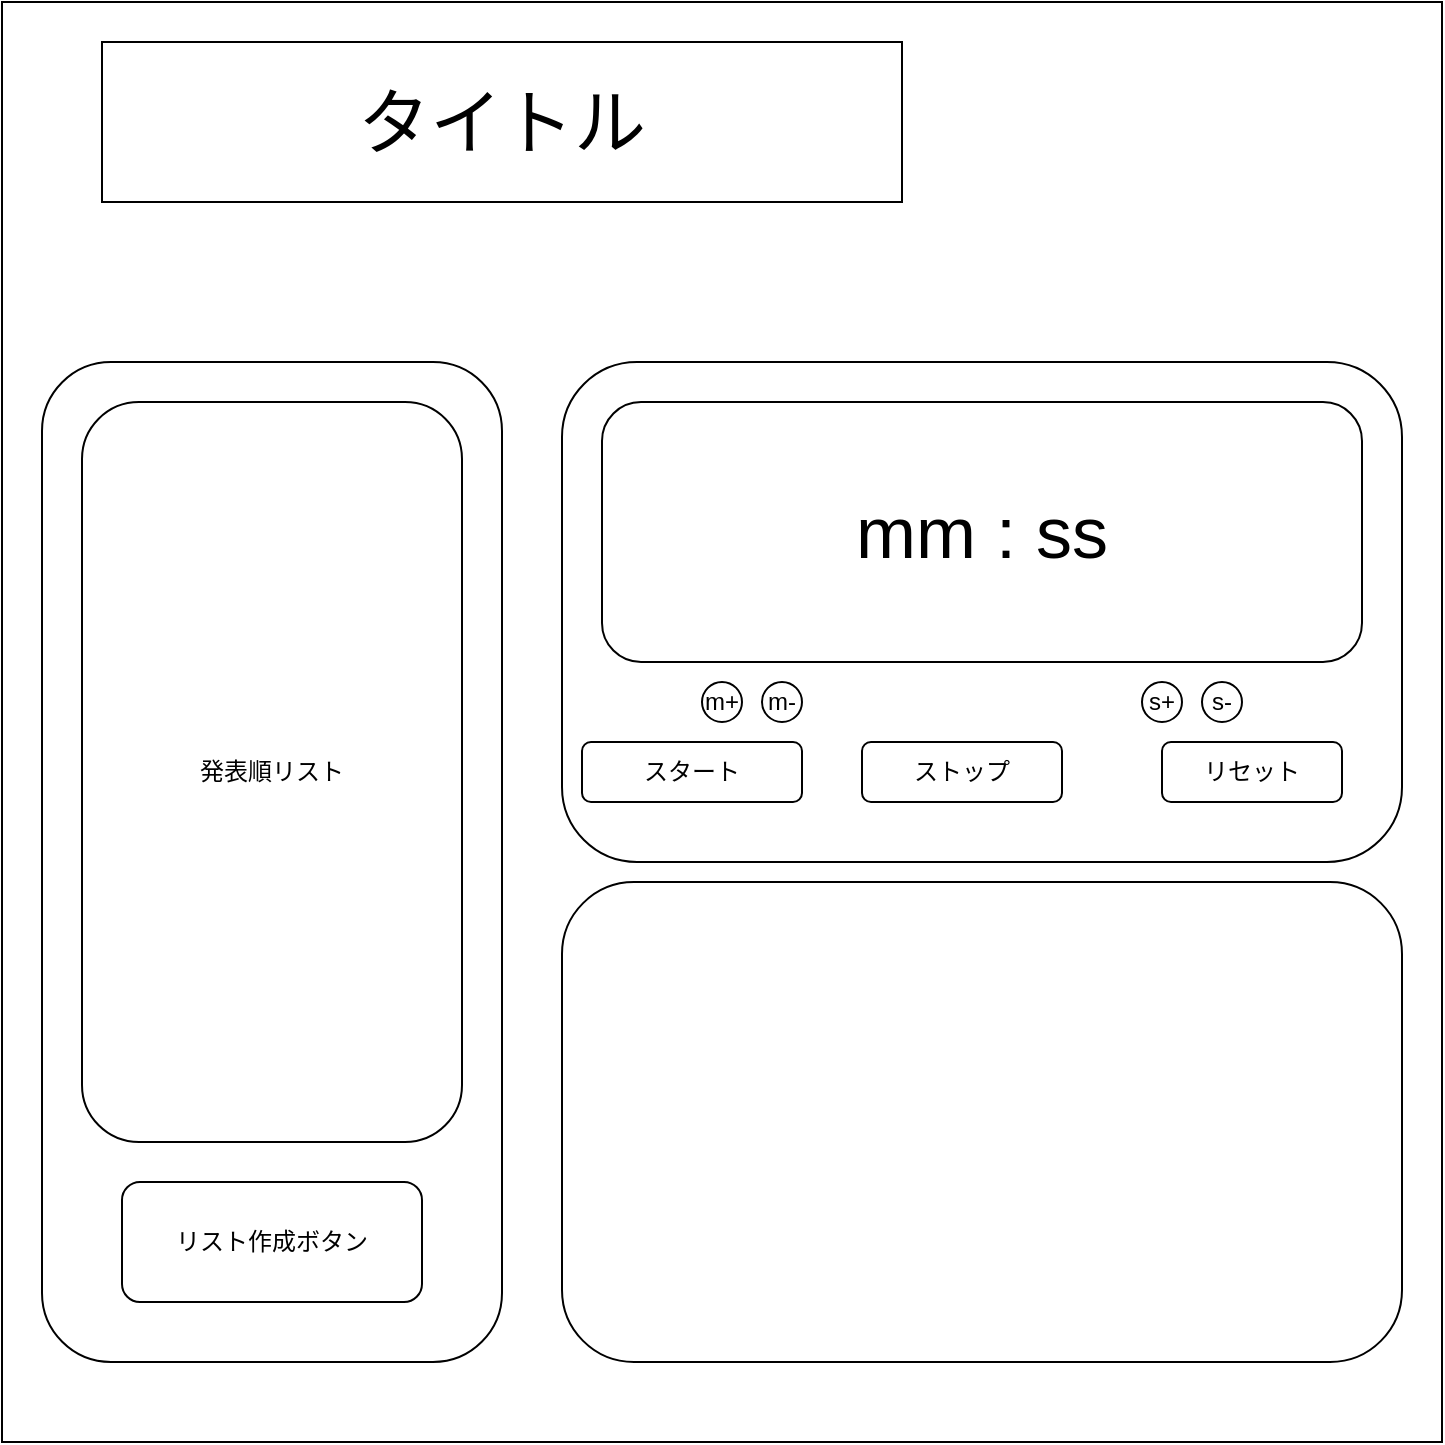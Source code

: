 <mxfile version="21.6.2" type="device">
  <diagram name="ページ1" id="Z6RcgbeixhTnH37d8OWW">
    <mxGraphModel dx="1243" dy="571" grid="1" gridSize="10" guides="1" tooltips="1" connect="1" arrows="1" fold="1" page="1" pageScale="1" pageWidth="827" pageHeight="1169" math="0" shadow="0">
      <root>
        <mxCell id="0" />
        <mxCell id="1" parent="0" />
        <mxCell id="rH_VrxtAMNJPtBK8b8Mf-1" value="" style="whiteSpace=wrap;html=1;aspect=fixed;" vertex="1" parent="1">
          <mxGeometry x="80" y="80" width="720" height="720" as="geometry" />
        </mxCell>
        <mxCell id="rH_VrxtAMNJPtBK8b8Mf-2" value="&lt;font style=&quot;font-size: 36px;&quot;&gt;タイトル&lt;/font&gt;" style="rounded=0;whiteSpace=wrap;html=1;" vertex="1" parent="1">
          <mxGeometry x="130" y="100" width="400" height="80" as="geometry" />
        </mxCell>
        <mxCell id="rH_VrxtAMNJPtBK8b8Mf-4" value="" style="rounded=1;whiteSpace=wrap;html=1;" vertex="1" parent="1">
          <mxGeometry x="100" y="260" width="230" height="500" as="geometry" />
        </mxCell>
        <mxCell id="rH_VrxtAMNJPtBK8b8Mf-5" value="" style="rounded=1;whiteSpace=wrap;html=1;" vertex="1" parent="1">
          <mxGeometry x="360" y="260" width="420" height="250" as="geometry" />
        </mxCell>
        <mxCell id="rH_VrxtAMNJPtBK8b8Mf-6" value="リスト作成ボタン" style="rounded=1;whiteSpace=wrap;html=1;" vertex="1" parent="1">
          <mxGeometry x="140" y="670" width="150" height="60" as="geometry" />
        </mxCell>
        <mxCell id="rH_VrxtAMNJPtBK8b8Mf-7" value="発表順リスト" style="rounded=1;whiteSpace=wrap;html=1;" vertex="1" parent="1">
          <mxGeometry x="120" y="280" width="190" height="370" as="geometry" />
        </mxCell>
        <mxCell id="rH_VrxtAMNJPtBK8b8Mf-8" value="スタート" style="rounded=1;whiteSpace=wrap;html=1;" vertex="1" parent="1">
          <mxGeometry x="370" y="450" width="110" height="30" as="geometry" />
        </mxCell>
        <mxCell id="rH_VrxtAMNJPtBK8b8Mf-9" value="リセット" style="rounded=1;whiteSpace=wrap;html=1;" vertex="1" parent="1">
          <mxGeometry x="660" y="450" width="90" height="30" as="geometry" />
        </mxCell>
        <mxCell id="rH_VrxtAMNJPtBK8b8Mf-10" value="&lt;font style=&quot;font-size: 36px;&quot;&gt;mm : ss&lt;/font&gt;" style="rounded=1;whiteSpace=wrap;html=1;" vertex="1" parent="1">
          <mxGeometry x="380" y="280" width="380" height="130" as="geometry" />
        </mxCell>
        <mxCell id="rH_VrxtAMNJPtBK8b8Mf-12" value="ストップ" style="rounded=1;whiteSpace=wrap;html=1;" vertex="1" parent="1">
          <mxGeometry x="510" y="450" width="100" height="30" as="geometry" />
        </mxCell>
        <mxCell id="rH_VrxtAMNJPtBK8b8Mf-14" value="m+" style="ellipse;whiteSpace=wrap;html=1;aspect=fixed;" vertex="1" parent="1">
          <mxGeometry x="430" y="420" width="20" height="20" as="geometry" />
        </mxCell>
        <mxCell id="rH_VrxtAMNJPtBK8b8Mf-15" value="m-" style="ellipse;whiteSpace=wrap;html=1;aspect=fixed;" vertex="1" parent="1">
          <mxGeometry x="460" y="420" width="20" height="20" as="geometry" />
        </mxCell>
        <mxCell id="rH_VrxtAMNJPtBK8b8Mf-16" value="s+" style="ellipse;whiteSpace=wrap;html=1;aspect=fixed;" vertex="1" parent="1">
          <mxGeometry x="650" y="420" width="20" height="20" as="geometry" />
        </mxCell>
        <mxCell id="rH_VrxtAMNJPtBK8b8Mf-17" value="s-" style="ellipse;whiteSpace=wrap;html=1;aspect=fixed;" vertex="1" parent="1">
          <mxGeometry x="680" y="420" width="20" height="20" as="geometry" />
        </mxCell>
        <mxCell id="rH_VrxtAMNJPtBK8b8Mf-18" value="" style="rounded=1;whiteSpace=wrap;html=1;" vertex="1" parent="1">
          <mxGeometry x="360" y="520" width="420" height="240" as="geometry" />
        </mxCell>
      </root>
    </mxGraphModel>
  </diagram>
</mxfile>

